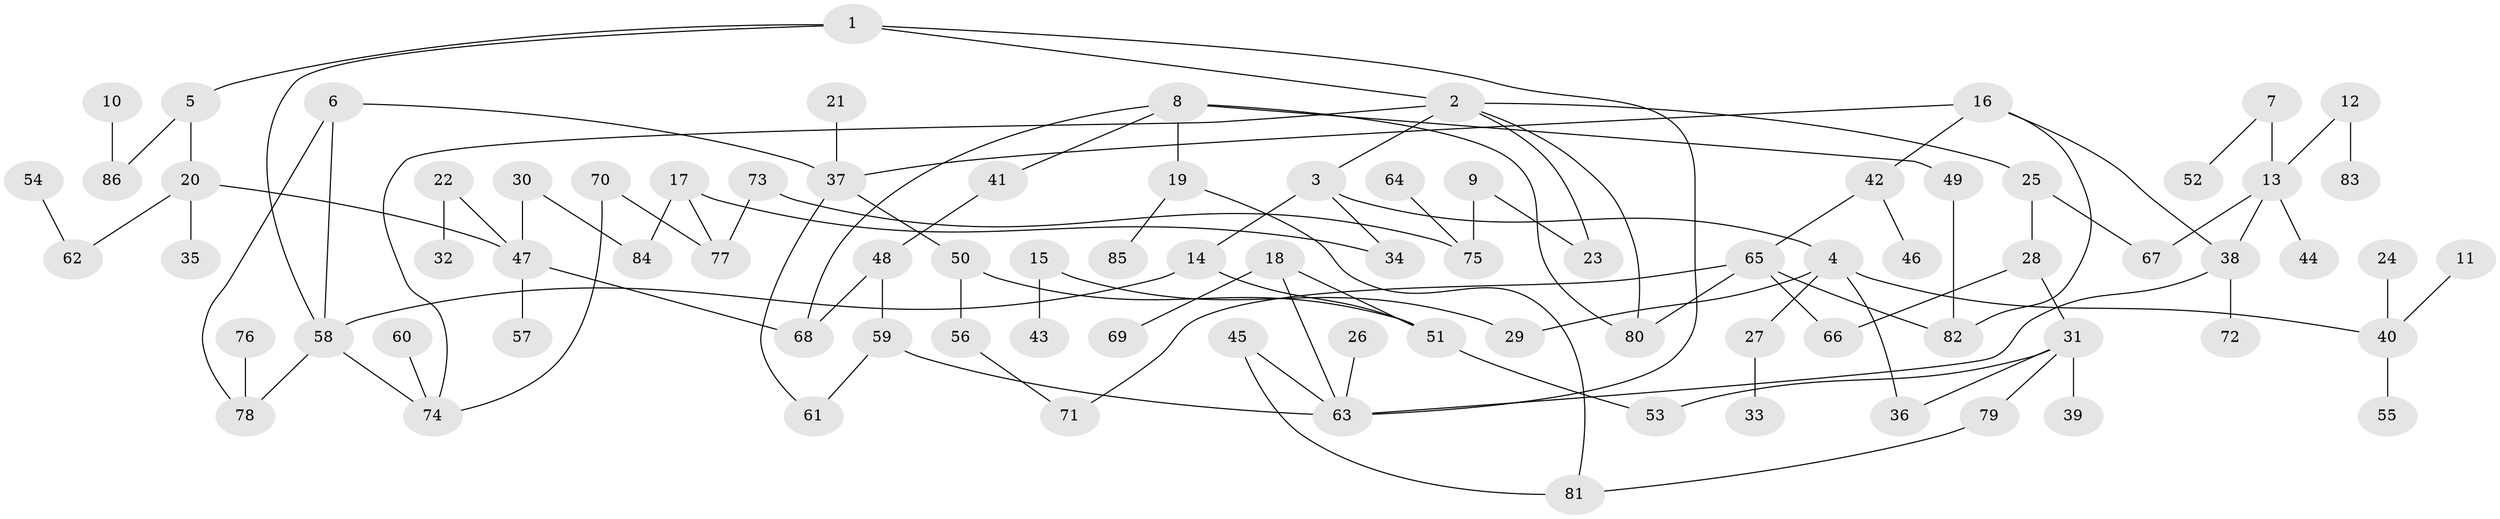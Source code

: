 // original degree distribution, {4: 0.07042253521126761, 6: 0.035211267605633804, 5: 0.04225352112676056, 3: 0.22535211267605634, 7: 0.007042253521126761, 1: 0.34507042253521125, 2: 0.2746478873239437}
// Generated by graph-tools (version 1.1) at 2025/36/03/04/25 23:36:06]
// undirected, 86 vertices, 108 edges
graph export_dot {
  node [color=gray90,style=filled];
  1;
  2;
  3;
  4;
  5;
  6;
  7;
  8;
  9;
  10;
  11;
  12;
  13;
  14;
  15;
  16;
  17;
  18;
  19;
  20;
  21;
  22;
  23;
  24;
  25;
  26;
  27;
  28;
  29;
  30;
  31;
  32;
  33;
  34;
  35;
  36;
  37;
  38;
  39;
  40;
  41;
  42;
  43;
  44;
  45;
  46;
  47;
  48;
  49;
  50;
  51;
  52;
  53;
  54;
  55;
  56;
  57;
  58;
  59;
  60;
  61;
  62;
  63;
  64;
  65;
  66;
  67;
  68;
  69;
  70;
  71;
  72;
  73;
  74;
  75;
  76;
  77;
  78;
  79;
  80;
  81;
  82;
  83;
  84;
  85;
  86;
  1 -- 2 [weight=1.0];
  1 -- 5 [weight=1.0];
  1 -- 58 [weight=1.0];
  1 -- 63 [weight=1.0];
  2 -- 3 [weight=1.0];
  2 -- 23 [weight=1.0];
  2 -- 25 [weight=1.0];
  2 -- 74 [weight=1.0];
  2 -- 80 [weight=1.0];
  3 -- 4 [weight=1.0];
  3 -- 14 [weight=1.0];
  3 -- 34 [weight=1.0];
  4 -- 27 [weight=1.0];
  4 -- 29 [weight=1.0];
  4 -- 36 [weight=1.0];
  4 -- 40 [weight=1.0];
  5 -- 20 [weight=1.0];
  5 -- 86 [weight=1.0];
  6 -- 37 [weight=1.0];
  6 -- 58 [weight=1.0];
  6 -- 78 [weight=1.0];
  7 -- 13 [weight=2.0];
  7 -- 52 [weight=1.0];
  8 -- 19 [weight=1.0];
  8 -- 41 [weight=1.0];
  8 -- 49 [weight=1.0];
  8 -- 68 [weight=1.0];
  8 -- 80 [weight=1.0];
  9 -- 23 [weight=1.0];
  9 -- 75 [weight=1.0];
  10 -- 86 [weight=1.0];
  11 -- 40 [weight=1.0];
  12 -- 13 [weight=1.0];
  12 -- 83 [weight=1.0];
  13 -- 38 [weight=1.0];
  13 -- 44 [weight=1.0];
  13 -- 67 [weight=1.0];
  14 -- 51 [weight=1.0];
  14 -- 58 [weight=1.0];
  15 -- 29 [weight=1.0];
  15 -- 43 [weight=1.0];
  16 -- 37 [weight=1.0];
  16 -- 38 [weight=1.0];
  16 -- 42 [weight=1.0];
  16 -- 82 [weight=1.0];
  17 -- 34 [weight=1.0];
  17 -- 77 [weight=1.0];
  17 -- 84 [weight=1.0];
  18 -- 51 [weight=1.0];
  18 -- 63 [weight=1.0];
  18 -- 69 [weight=1.0];
  19 -- 81 [weight=1.0];
  19 -- 85 [weight=1.0];
  20 -- 35 [weight=1.0];
  20 -- 47 [weight=1.0];
  20 -- 62 [weight=1.0];
  21 -- 37 [weight=1.0];
  22 -- 32 [weight=1.0];
  22 -- 47 [weight=1.0];
  24 -- 40 [weight=1.0];
  25 -- 28 [weight=1.0];
  25 -- 67 [weight=1.0];
  26 -- 63 [weight=1.0];
  27 -- 33 [weight=1.0];
  28 -- 31 [weight=1.0];
  28 -- 66 [weight=1.0];
  30 -- 47 [weight=1.0];
  30 -- 84 [weight=1.0];
  31 -- 36 [weight=1.0];
  31 -- 39 [weight=1.0];
  31 -- 53 [weight=1.0];
  31 -- 79 [weight=1.0];
  37 -- 50 [weight=1.0];
  37 -- 61 [weight=1.0];
  38 -- 63 [weight=1.0];
  38 -- 72 [weight=1.0];
  40 -- 55 [weight=1.0];
  41 -- 48 [weight=1.0];
  42 -- 46 [weight=1.0];
  42 -- 65 [weight=1.0];
  45 -- 63 [weight=1.0];
  45 -- 81 [weight=1.0];
  47 -- 57 [weight=1.0];
  47 -- 68 [weight=1.0];
  48 -- 59 [weight=1.0];
  48 -- 68 [weight=1.0];
  49 -- 82 [weight=1.0];
  50 -- 51 [weight=1.0];
  50 -- 56 [weight=1.0];
  51 -- 53 [weight=1.0];
  54 -- 62 [weight=1.0];
  56 -- 71 [weight=1.0];
  58 -- 74 [weight=1.0];
  58 -- 78 [weight=1.0];
  59 -- 61 [weight=1.0];
  59 -- 63 [weight=1.0];
  60 -- 74 [weight=1.0];
  64 -- 75 [weight=1.0];
  65 -- 66 [weight=1.0];
  65 -- 71 [weight=1.0];
  65 -- 80 [weight=1.0];
  65 -- 82 [weight=1.0];
  70 -- 74 [weight=1.0];
  70 -- 77 [weight=1.0];
  73 -- 75 [weight=1.0];
  73 -- 77 [weight=1.0];
  76 -- 78 [weight=1.0];
  79 -- 81 [weight=1.0];
}
